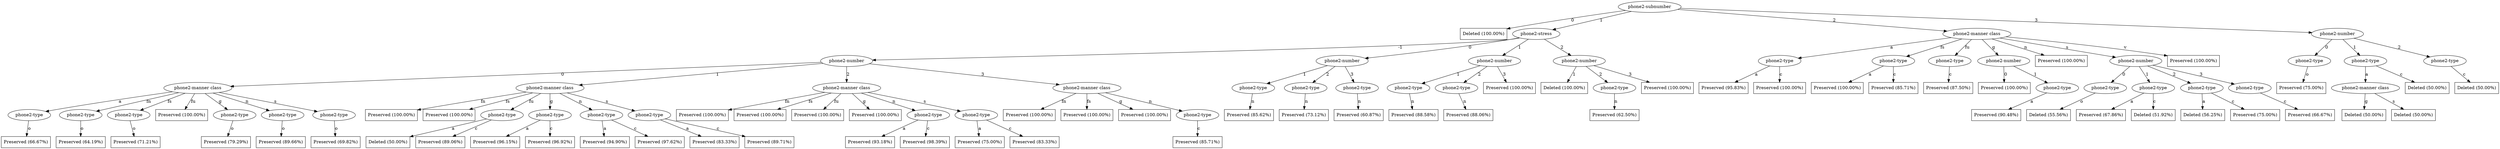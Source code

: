 digraph G {
"bg==" [ shape=ellipse label="phone2-subnumber"]
"bg==" -> "bi0w" [ label="0" ]
"bi0w" [ shape=box label="Deleted (100.00%)"]
"bg==" -> "bi0x" [ label="1" ]
"bi0x" [ shape=ellipse label="phone2-stress"]
"bi0x" -> "bi0xLTA=" [ label="-1" ]
"bi0xLTA=" [ shape=ellipse label="phone2-number"]
"bi0xLTA=" -> "bi0xLTAtMA==" [ label="0" ]
"bi0xLTAtMA==" [ shape=ellipse label="phone2-manner class"]
"bi0xLTAtMA==" -> "bi0xLTAtMC0x" [ label="a" ]
"bi0xLTAtMC0x" [ shape=ellipse label="phone2-type"]
"bi0xLTAtMC0x" -> "bi0xLTAtMC0xLTQ=" [ label="o" ]
"bi0xLTAtMC0xLTQ=" [ shape=box label="Preserved (66.67%)"]
"bi0xLTAtMA==" -> "bi0xLTAtMC0y" [ label="fn" ]
"bi0xLTAtMC0y" [ shape=ellipse label="phone2-type"]
"bi0xLTAtMC0y" -> "bi0xLTAtMC0yLTQ=" [ label="o" ]
"bi0xLTAtMC0yLTQ=" [ shape=box label="Preserved (64.19%)"]
"bi0xLTAtMA==" -> "bi0xLTAtMC0z" [ label="fs" ]
"bi0xLTAtMC0z" [ shape=ellipse label="phone2-type"]
"bi0xLTAtMC0z" -> "bi0xLTAtMC0zLTQ=" [ label="o" ]
"bi0xLTAtMC0zLTQ=" [ shape=box label="Preserved (71.21%)"]
"bi0xLTAtMA==" -> "bi0xLTAtMC00" [ label="fu" ]
"bi0xLTAtMC00" [ shape=box label="Preserved (100.00%)"]
"bi0xLTAtMA==" -> "bi0xLTAtMC01" [ label="g" ]
"bi0xLTAtMC01" [ shape=ellipse label="phone2-type"]
"bi0xLTAtMC01" -> "bi0xLTAtMC01LTQ=" [ label="o" ]
"bi0xLTAtMC01LTQ=" [ shape=box label="Preserved (79.29%)"]
"bi0xLTAtMA==" -> "bi0xLTAtMC02" [ label="n" ]
"bi0xLTAtMC02" [ shape=ellipse label="phone2-type"]
"bi0xLTAtMC02" -> "bi0xLTAtMC02LTQ=" [ label="o" ]
"bi0xLTAtMC02LTQ=" [ shape=box label="Preserved (89.66%)"]
"bi0xLTAtMA==" -> "bi0xLTAtMC03" [ label="s" ]
"bi0xLTAtMC03" [ shape=ellipse label="phone2-type"]
"bi0xLTAtMC03" -> "bi0xLTAtMC03LTQ=" [ label="o" ]
"bi0xLTAtMC03LTQ=" [ shape=box label="Preserved (69.82%)"]
"bi0xLTA=" -> "bi0xLTAtMQ==" [ label="1" ]
"bi0xLTAtMQ==" [ shape=ellipse label="phone2-manner class"]
"bi0xLTAtMQ==" -> "bi0xLTAtMS0y" [ label="fn" ]
"bi0xLTAtMS0y" [ shape=box label="Preserved (100.00%)"]
"bi0xLTAtMQ==" -> "bi0xLTAtMS0z" [ label="fs" ]
"bi0xLTAtMS0z" [ shape=box label="Preserved (100.00%)"]
"bi0xLTAtMQ==" -> "bi0xLTAtMS00" [ label="fu" ]
"bi0xLTAtMS00" [ shape=ellipse label="phone2-type"]
"bi0xLTAtMS00" -> "bi0xLTAtMS00LTE=" [ label="a" ]
"bi0xLTAtMS00LTE=" [ shape=box label="Deleted (50.00%)"]
"bi0xLTAtMS00" -> "bi0xLTAtMS00LTI=" [ label="c" ]
"bi0xLTAtMS00LTI=" [ shape=box label="Preserved (89.06%)"]
"bi0xLTAtMQ==" -> "bi0xLTAtMS01" [ label="g" ]
"bi0xLTAtMS01" [ shape=ellipse label="phone2-type"]
"bi0xLTAtMS01" -> "bi0xLTAtMS01LTE=" [ label="a" ]
"bi0xLTAtMS01LTE=" [ shape=box label="Preserved (96.15%)"]
"bi0xLTAtMS01" -> "bi0xLTAtMS01LTI=" [ label="c" ]
"bi0xLTAtMS01LTI=" [ shape=box label="Preserved (96.92%)"]
"bi0xLTAtMQ==" -> "bi0xLTAtMS02" [ label="n" ]
"bi0xLTAtMS02" [ shape=ellipse label="phone2-type"]
"bi0xLTAtMS02" -> "bi0xLTAtMS02LTE=" [ label="a" ]
"bi0xLTAtMS02LTE=" [ shape=box label="Preserved (94.90%)"]
"bi0xLTAtMS02" -> "bi0xLTAtMS02LTI=" [ label="c" ]
"bi0xLTAtMS02LTI=" [ shape=box label="Preserved (97.62%)"]
"bi0xLTAtMQ==" -> "bi0xLTAtMS03" [ label="s" ]
"bi0xLTAtMS03" [ shape=ellipse label="phone2-type"]
"bi0xLTAtMS03" -> "bi0xLTAtMS03LTE=" [ label="a" ]
"bi0xLTAtMS03LTE=" [ shape=box label="Preserved (83.33%)"]
"bi0xLTAtMS03" -> "bi0xLTAtMS03LTI=" [ label="c" ]
"bi0xLTAtMS03LTI=" [ shape=box label="Preserved (89.71%)"]
"bi0xLTA=" -> "bi0xLTAtMg==" [ label="2" ]
"bi0xLTAtMg==" [ shape=ellipse label="phone2-manner class"]
"bi0xLTAtMg==" -> "bi0xLTAtMi0y" [ label="fn" ]
"bi0xLTAtMi0y" [ shape=box label="Preserved (100.00%)"]
"bi0xLTAtMg==" -> "bi0xLTAtMi0z" [ label="fs" ]
"bi0xLTAtMi0z" [ shape=box label="Preserved (100.00%)"]
"bi0xLTAtMg==" -> "bi0xLTAtMi00" [ label="fu" ]
"bi0xLTAtMi00" [ shape=box label="Preserved (100.00%)"]
"bi0xLTAtMg==" -> "bi0xLTAtMi01" [ label="g" ]
"bi0xLTAtMi01" [ shape=box label="Preserved (100.00%)"]
"bi0xLTAtMg==" -> "bi0xLTAtMi02" [ label="n" ]
"bi0xLTAtMi02" [ shape=ellipse label="phone2-type"]
"bi0xLTAtMi02" -> "bi0xLTAtMi02LTE=" [ label="a" ]
"bi0xLTAtMi02LTE=" [ shape=box label="Preserved (93.18%)"]
"bi0xLTAtMi02" -> "bi0xLTAtMi02LTI=" [ label="c" ]
"bi0xLTAtMi02LTI=" [ shape=box label="Preserved (98.39%)"]
"bi0xLTAtMg==" -> "bi0xLTAtMi03" [ label="s" ]
"bi0xLTAtMi03" [ shape=ellipse label="phone2-type"]
"bi0xLTAtMi03" -> "bi0xLTAtMi03LTE=" [ label="a" ]
"bi0xLTAtMi03LTE=" [ shape=box label="Preserved (75.00%)"]
"bi0xLTAtMi03" -> "bi0xLTAtMi03LTI=" [ label="c" ]
"bi0xLTAtMi03LTI=" [ shape=box label="Preserved (83.33%)"]
"bi0xLTA=" -> "bi0xLTAtMw==" [ label="3" ]
"bi0xLTAtMw==" [ shape=ellipse label="phone2-manner class"]
"bi0xLTAtMw==" -> "bi0xLTAtMy0y" [ label="fn" ]
"bi0xLTAtMy0y" [ shape=box label="Preserved (100.00%)"]
"bi0xLTAtMw==" -> "bi0xLTAtMy0z" [ label="fs" ]
"bi0xLTAtMy0z" [ shape=box label="Preserved (100.00%)"]
"bi0xLTAtMw==" -> "bi0xLTAtMy01" [ label="g" ]
"bi0xLTAtMy01" [ shape=box label="Preserved (100.00%)"]
"bi0xLTAtMw==" -> "bi0xLTAtMy02" [ label="n" ]
"bi0xLTAtMy02" [ shape=ellipse label="phone2-type"]
"bi0xLTAtMy02" -> "bi0xLTAtMy02LTI=" [ label="c" ]
"bi0xLTAtMy02LTI=" [ shape=box label="Preserved (85.71%)"]
"bi0x" -> "bi0xLTE=" [ label="0" ]
"bi0xLTE=" [ shape=ellipse label="phone2-number"]
"bi0xLTE=" -> "bi0xLTEtMQ==" [ label="1" ]
"bi0xLTEtMQ==" [ shape=ellipse label="phone2-type"]
"bi0xLTEtMQ==" -> "bi0xLTEtMS0z" [ label="n" ]
"bi0xLTEtMS0z" [ shape=box label="Preserved (85.62%)"]
"bi0xLTE=" -> "bi0xLTEtMg==" [ label="2" ]
"bi0xLTEtMg==" [ shape=ellipse label="phone2-type"]
"bi0xLTEtMg==" -> "bi0xLTEtMi0z" [ label="n" ]
"bi0xLTEtMi0z" [ shape=box label="Preserved (73.12%)"]
"bi0xLTE=" -> "bi0xLTEtMw==" [ label="3" ]
"bi0xLTEtMw==" [ shape=ellipse label="phone2-type"]
"bi0xLTEtMw==" -> "bi0xLTEtMy0z" [ label="n" ]
"bi0xLTEtMy0z" [ shape=box label="Preserved (60.87%)"]
"bi0x" -> "bi0xLTI=" [ label="1" ]
"bi0xLTI=" [ shape=ellipse label="phone2-number"]
"bi0xLTI=" -> "bi0xLTItMQ==" [ label="1" ]
"bi0xLTItMQ==" [ shape=ellipse label="phone2-type"]
"bi0xLTItMQ==" -> "bi0xLTItMS0z" [ label="n" ]
"bi0xLTItMS0z" [ shape=box label="Preserved (88.58%)"]
"bi0xLTI=" -> "bi0xLTItMg==" [ label="2" ]
"bi0xLTItMg==" [ shape=ellipse label="phone2-type"]
"bi0xLTItMg==" -> "bi0xLTItMi0z" [ label="n" ]
"bi0xLTItMi0z" [ shape=box label="Preserved (88.06%)"]
"bi0xLTI=" -> "bi0xLTItMw==" [ label="3" ]
"bi0xLTItMw==" [ shape=box label="Preserved (100.00%)"]
"bi0x" -> "bi0xLTM=" [ label="2" ]
"bi0xLTM=" [ shape=ellipse label="phone2-number"]
"bi0xLTM=" -> "bi0xLTMtMQ==" [ label="1" ]
"bi0xLTMtMQ==" [ shape=box label="Deleted (100.00%)"]
"bi0xLTM=" -> "bi0xLTMtMg==" [ label="2" ]
"bi0xLTMtMg==" [ shape=ellipse label="phone2-type"]
"bi0xLTMtMg==" -> "bi0xLTMtMi0z" [ label="n" ]
"bi0xLTMtMi0z" [ shape=box label="Preserved (62.50%)"]
"bi0xLTM=" -> "bi0xLTMtMw==" [ label="3" ]
"bi0xLTMtMw==" [ shape=box label="Preserved (100.00%)"]
"bg==" -> "bi0y" [ label="2" ]
"bi0y" [ shape=ellipse label="phone2-manner class"]
"bi0y" -> "bi0yLTE=" [ label="a" ]
"bi0yLTE=" [ shape=ellipse label="phone2-type"]
"bi0yLTE=" -> "bi0yLTEtMQ==" [ label="a" ]
"bi0yLTEtMQ==" [ shape=box label="Preserved (95.83%)"]
"bi0yLTE=" -> "bi0yLTEtMg==" [ label="c" ]
"bi0yLTEtMg==" [ shape=box label="Preserved (100.00%)"]
"bi0y" -> "bi0yLTM=" [ label="fs" ]
"bi0yLTM=" [ shape=ellipse label="phone2-type"]
"bi0yLTM=" -> "bi0yLTMtMQ==" [ label="a" ]
"bi0yLTMtMQ==" [ shape=box label="Preserved (100.00%)"]
"bi0yLTM=" -> "bi0yLTMtMg==" [ label="c" ]
"bi0yLTMtMg==" [ shape=box label="Preserved (85.71%)"]
"bi0y" -> "bi0yLTQ=" [ label="fu" ]
"bi0yLTQ=" [ shape=ellipse label="phone2-type"]
"bi0yLTQ=" -> "bi0yLTQtMg==" [ label="c" ]
"bi0yLTQtMg==" [ shape=box label="Preserved (87.50%)"]
"bi0y" -> "bi0yLTU=" [ label="g" ]
"bi0yLTU=" [ shape=ellipse label="phone2-number"]
"bi0yLTU=" -> "bi0yLTUtMA==" [ label="0" ]
"bi0yLTUtMA==" [ shape=box label="Preserved (100.00%)"]
"bi0yLTU=" -> "bi0yLTUtMQ==" [ label="1" ]
"bi0yLTUtMQ==" [ shape=ellipse label="phone2-type"]
"bi0yLTUtMQ==" -> "bi0yLTUtMS0x" [ label="a" ]
"bi0yLTUtMS0x" [ shape=box label="Preserved (90.48%)"]
"bi0y" -> "bi0yLTY=" [ label="n" ]
"bi0yLTY=" [ shape=box label="Preserved (100.00%)"]
"bi0y" -> "bi0yLTc=" [ label="s" ]
"bi0yLTc=" [ shape=ellipse label="phone2-number"]
"bi0yLTc=" -> "bi0yLTctMA==" [ label="0" ]
"bi0yLTctMA==" [ shape=ellipse label="phone2-type"]
"bi0yLTctMA==" -> "bi0yLTctMC00" [ label="o" ]
"bi0yLTctMC00" [ shape=box label="Deleted (55.56%)"]
"bi0yLTc=" -> "bi0yLTctMQ==" [ label="1" ]
"bi0yLTctMQ==" [ shape=ellipse label="phone2-type"]
"bi0yLTctMQ==" -> "bi0yLTctMS0x" [ label="a" ]
"bi0yLTctMS0x" [ shape=box label="Preserved (67.86%)"]
"bi0yLTctMQ==" -> "bi0yLTctMS0y" [ label="c" ]
"bi0yLTctMS0y" [ shape=box label="Deleted (51.92%)"]
"bi0yLTc=" -> "bi0yLTctMg==" [ label="2" ]
"bi0yLTctMg==" [ shape=ellipse label="phone2-type"]
"bi0yLTctMg==" -> "bi0yLTctMi0x" [ label="a" ]
"bi0yLTctMi0x" [ shape=box label="Deleted (56.25%)"]
"bi0yLTctMg==" -> "bi0yLTctMi0y" [ label="c" ]
"bi0yLTctMi0y" [ shape=box label="Preserved (75.00%)"]
"bi0yLTc=" -> "bi0yLTctMw==" [ label="3" ]
"bi0yLTctMw==" [ shape=ellipse label="phone2-type"]
"bi0yLTctMw==" -> "bi0yLTctMy0y" [ label="c" ]
"bi0yLTctMy0y" [ shape=box label="Preserved (66.67%)"]
"bi0y" -> "bi0yLTg=" [ label="v" ]
"bi0yLTg=" [ shape=box label="Preserved (100.00%)"]
"bg==" -> "bi0z" [ label="3" ]
"bi0z" [ shape=ellipse label="phone2-number"]
"bi0z" -> "bi0zLTA=" [ label="0" ]
"bi0zLTA=" [ shape=ellipse label="phone2-type"]
"bi0zLTA=" -> "bi0zLTAtNA==" [ label="o" ]
"bi0zLTAtNA==" [ shape=box label="Preserved (75.00%)"]
"bi0z" -> "bi0zLTE=" [ label="1" ]
"bi0zLTE=" [ shape=ellipse label="phone2-type"]
"bi0zLTE=" -> "bi0zLTEtMQ==" [ label="a" ]
"bi0zLTEtMQ==" [ shape=ellipse label="phone2-manner class"]
"bi0zLTEtMQ==" -> "bi0zLTEtMS01" [ label="g" ]
"bi0zLTEtMS01" [ shape=box label="Deleted (50.00%)"]
"bi0zLTEtMQ==" -> "bi0zLTEtMS03" [ label="s" ]
"bi0zLTEtMS03" [ shape=box label="Deleted (50.00%)"]
"bi0zLTE=" -> "bi0zLTEtMg==" [ label="c" ]
"bi0zLTEtMg==" [ shape=box label="Deleted (50.00%)"]
"bi0z" -> "bi0zLTI=" [ label="2" ]
"bi0zLTI=" [ shape=ellipse label="phone2-type"]
"bi0zLTI=" -> "bi0zLTItMg==" [ label="c" ]
"bi0zLTItMg==" [ shape=box label="Deleted (50.00%)"]
}
